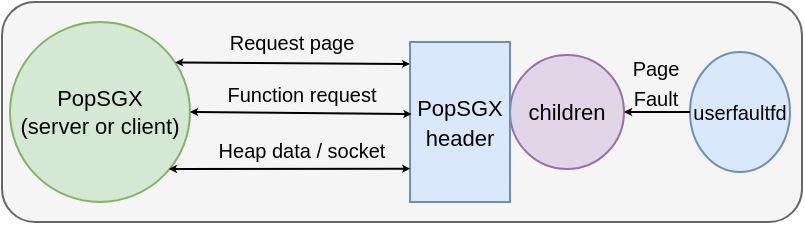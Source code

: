 <mxfile version="15.1.2" type="device"><diagram id="uH7UeVsQGSEcVf5DBtJI" name="Page-1"><mxGraphModel dx="635" dy="364" grid="1" gridSize="10" guides="1" tooltips="1" connect="1" arrows="1" fold="1" page="1" pageScale="1" pageWidth="850" pageHeight="1100" math="0" shadow="0"><root><mxCell id="0"/><mxCell id="1" parent="0"/><mxCell id="VAebg5H4VFwuwr8VZhrk-1" value="" style="rounded=1;whiteSpace=wrap;html=1;fillColor=#f5f5f5;strokeColor=#666666;fontColor=#333333;" parent="1" vertex="1"><mxGeometry x="40" y="60" width="400" height="110" as="geometry"/></mxCell><mxCell id="VAebg5H4VFwuwr8VZhrk-3" value="&lt;font style=&quot;font-size: 11px&quot;&gt;children&lt;/font&gt;" style="ellipse;whiteSpace=wrap;html=1;aspect=fixed;fillColor=#e1d5e7;strokeColor=#9673a6;" parent="1" vertex="1"><mxGeometry x="294" y="86.5" width="57" height="57" as="geometry"/></mxCell><mxCell id="VAebg5H4VFwuwr8VZhrk-4" value="&lt;div style=&quot;font-size: 11px&quot;&gt;&lt;font style=&quot;font-size: 11px&quot;&gt;PopSGX&lt;/font&gt;&lt;/div&gt;&lt;div style=&quot;font-size: 11px&quot;&gt;&lt;font style=&quot;font-size: 11px&quot;&gt;(server or client)&lt;br&gt;&lt;/font&gt;&lt;/div&gt;" style="ellipse;whiteSpace=wrap;html=1;aspect=fixed;fillColor=#d5e8d4;strokeColor=#82b366;" parent="1" vertex="1"><mxGeometry x="44" y="70" width="90" height="90" as="geometry"/></mxCell><mxCell id="VAebg5H4VFwuwr8VZhrk-12" value="&lt;font style=&quot;font-size: 10px&quot;&gt;userfaultfd&lt;/font&gt;" style="ellipse;whiteSpace=wrap;html=1;aspect=fixed;fillColor=#dae8fc;strokeColor=#6c8ebf;" parent="1" vertex="1"><mxGeometry x="384" y="85" width="50" height="60" as="geometry"/></mxCell><mxCell id="VAebg5H4VFwuwr8VZhrk-14" value="" style="endArrow=classic;html=1;startSize=2;endSize=1;strokeWidth=1;entryX=1;entryY=0.5;entryDx=0;entryDy=0;exitX=0;exitY=0.5;exitDx=0;exitDy=0;jumpSize=2;" parent="1" source="VAebg5H4VFwuwr8VZhrk-12" target="VAebg5H4VFwuwr8VZhrk-3" edge="1"><mxGeometry width="50" height="50" relative="1" as="geometry"><mxPoint x="190" y="160" as="sourcePoint"/><mxPoint x="240" y="110" as="targetPoint"/></mxGeometry></mxCell><mxCell id="IRRMRSUIL_VmiD5YNIPO-2" value="&lt;font style=&quot;font-size: 10px&quot;&gt;Page Fault&lt;br&gt;&lt;/font&gt;" style="text;html=1;strokeColor=none;fillColor=none;align=center;verticalAlign=middle;whiteSpace=wrap;rounded=0;" vertex="1" parent="1"><mxGeometry x="347" y="90" width="40" height="20" as="geometry"/></mxCell><mxCell id="IRRMRSUIL_VmiD5YNIPO-3" value="&lt;font style=&quot;font-size: 10px&quot;&gt;Request page&lt;br&gt;&lt;/font&gt;" style="text;html=1;strokeColor=none;fillColor=none;align=center;verticalAlign=middle;whiteSpace=wrap;rounded=0;" vertex="1" parent="1"><mxGeometry x="145" y="70" width="80" height="20" as="geometry"/></mxCell><mxCell id="IRRMRSUIL_VmiD5YNIPO-4" value="" style="endArrow=classic;startArrow=classic;html=1;exitX=0.918;exitY=0.225;exitDx=0;exitDy=0;exitPerimeter=0;endSize=1;startSize=1;jumpSize=2;entryX=0.001;entryY=0.137;entryDx=0;entryDy=0;entryPerimeter=0;" edge="1" parent="1" source="VAebg5H4VFwuwr8VZhrk-4" target="IRRMRSUIL_VmiD5YNIPO-5"><mxGeometry width="50" height="50" relative="1" as="geometry"><mxPoint x="210" y="190" as="sourcePoint"/><mxPoint x="230" y="92" as="targetPoint"/></mxGeometry></mxCell><mxCell id="IRRMRSUIL_VmiD5YNIPO-5" value="&lt;font style=&quot;font-size: 11px&quot;&gt;PopSGX header&lt;br&gt;&lt;/font&gt;" style="rounded=0;whiteSpace=wrap;html=1;fillColor=#dae8fc;strokeColor=#6c8ebf;" vertex="1" parent="1"><mxGeometry x="244" y="80" width="50" height="80" as="geometry"/></mxCell><mxCell id="IRRMRSUIL_VmiD5YNIPO-6" value="&lt;font style=&quot;font-size: 10px&quot;&gt;Function request&lt;br&gt;&lt;/font&gt;" style="text;html=1;strokeColor=none;fillColor=none;align=center;verticalAlign=middle;whiteSpace=wrap;rounded=0;" vertex="1" parent="1"><mxGeometry x="150" y="96" width="80" height="20" as="geometry"/></mxCell><mxCell id="IRRMRSUIL_VmiD5YNIPO-7" value="" style="endArrow=classic;startArrow=classic;html=1;exitX=1;exitY=0.5;exitDx=0;exitDy=0;endSize=1;startSize=1;jumpSize=2;entryX=0.015;entryY=0.45;entryDx=0;entryDy=0;entryPerimeter=0;" edge="1" parent="1" source="VAebg5H4VFwuwr8VZhrk-4" target="IRRMRSUIL_VmiD5YNIPO-5"><mxGeometry width="50" height="50" relative="1" as="geometry"><mxPoint x="130" y="105.12" as="sourcePoint"/><mxPoint x="230" y="116" as="targetPoint"/></mxGeometry></mxCell><mxCell id="IRRMRSUIL_VmiD5YNIPO-8" value="&lt;font style=&quot;font-size: 10px&quot;&gt;Heap data / socket&lt;br&gt;&lt;/font&gt;" style="text;html=1;strokeColor=none;fillColor=none;align=center;verticalAlign=middle;whiteSpace=wrap;rounded=0;" vertex="1" parent="1"><mxGeometry x="145" y="123.5" width="90" height="20" as="geometry"/></mxCell><mxCell id="IRRMRSUIL_VmiD5YNIPO-9" value="" style="endArrow=classic;startArrow=classic;html=1;exitX=0.918;exitY=0.225;exitDx=0;exitDy=0;exitPerimeter=0;endSize=1;startSize=1;jumpSize=2;entryX=0.003;entryY=0.792;entryDx=0;entryDy=0;entryPerimeter=0;" edge="1" parent="1" target="IRRMRSUIL_VmiD5YNIPO-5"><mxGeometry width="50" height="50" relative="1" as="geometry"><mxPoint x="123.39" y="143.5" as="sourcePoint"/><mxPoint x="230.0" y="143.72" as="targetPoint"/></mxGeometry></mxCell></root></mxGraphModel></diagram></mxfile>
